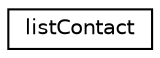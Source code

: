 digraph "Graphical Class Hierarchy"
{
 // LATEX_PDF_SIZE
  edge [fontname="Helvetica",fontsize="10",labelfontname="Helvetica",labelfontsize="10"];
  node [fontname="Helvetica",fontsize="10",shape=record];
  rankdir="LR";
  Node0 [label="listContact",height=0.2,width=0.4,color="black", fillcolor="white", style="filled",URL="$classlist_contact.html",tooltip=" "];
}
